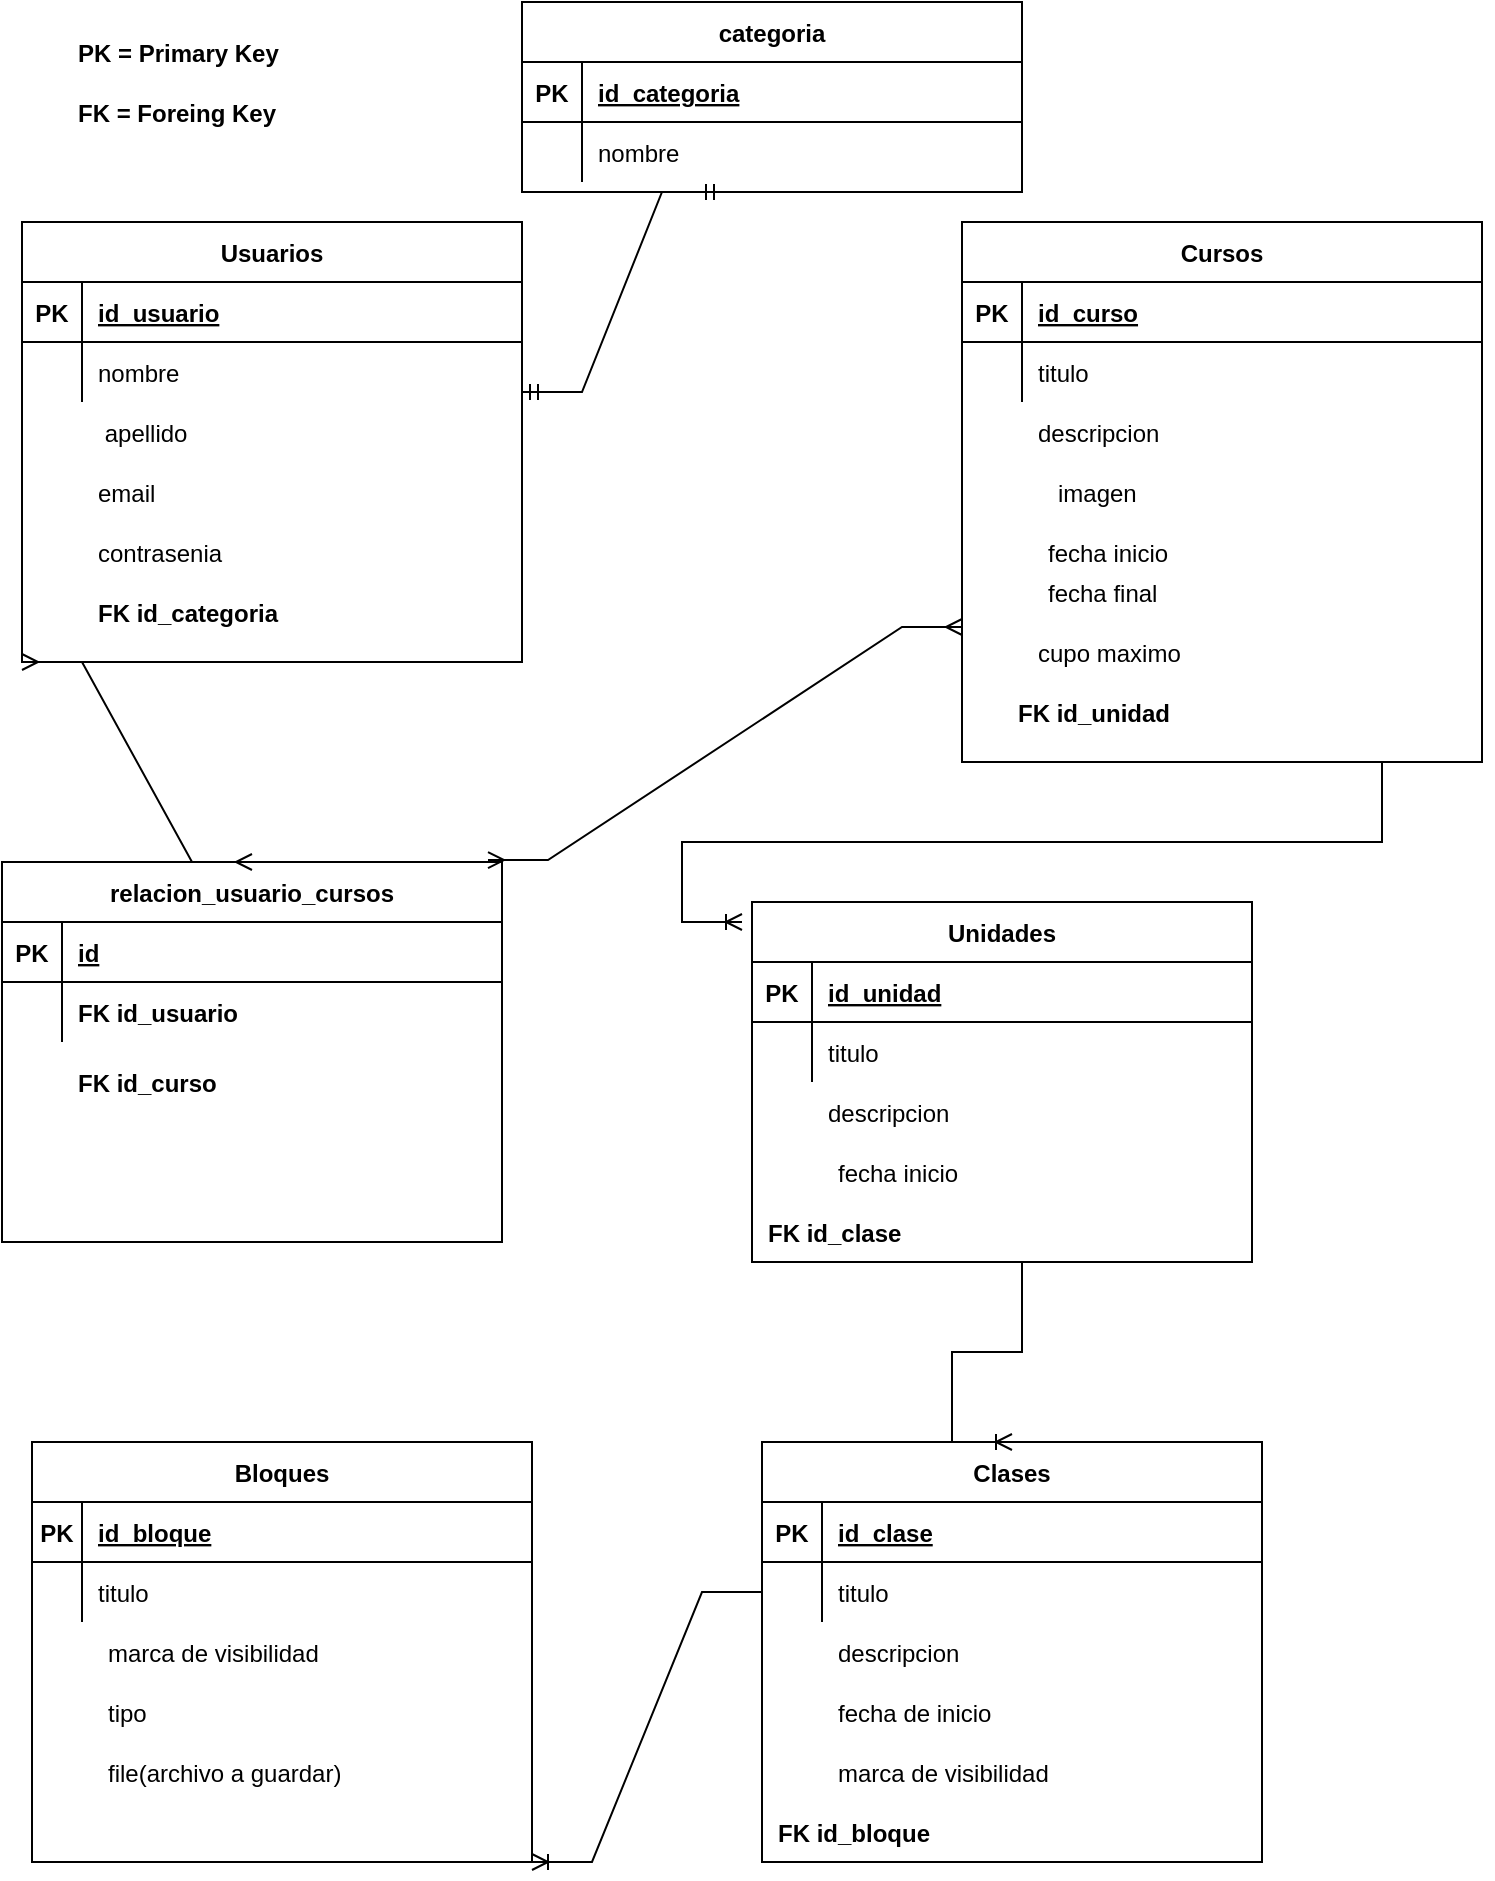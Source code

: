 <mxfile version="16.0.0" type="device"><diagram id="R2lEEEUBdFMjLlhIrx00" name="Page-1"><mxGraphModel dx="1422" dy="808" grid="1" gridSize="10" guides="1" tooltips="1" connect="1" arrows="1" fold="1" page="1" pageScale="1" pageWidth="1100" pageHeight="850" math="0" shadow="0" extFonts="Permanent Marker^https://fonts.googleapis.com/css?family=Permanent+Marker"><root><mxCell id="0"/><mxCell id="1" parent="0"/><mxCell id="C-vyLk0tnHw3VtMMgP7b-23" value="Usuarios" style="shape=table;startSize=30;container=1;collapsible=1;childLayout=tableLayout;fixedRows=1;rowLines=0;fontStyle=1;align=center;resizeLast=1;" parent="1" vertex="1"><mxGeometry x="100" y="110" width="250" height="220" as="geometry"/></mxCell><mxCell id="C-vyLk0tnHw3VtMMgP7b-24" value="" style="shape=partialRectangle;collapsible=0;dropTarget=0;pointerEvents=0;fillColor=none;points=[[0,0.5],[1,0.5]];portConstraint=eastwest;top=0;left=0;right=0;bottom=1;" parent="C-vyLk0tnHw3VtMMgP7b-23" vertex="1"><mxGeometry y="30" width="250" height="30" as="geometry"/></mxCell><mxCell id="C-vyLk0tnHw3VtMMgP7b-25" value="PK" style="shape=partialRectangle;overflow=hidden;connectable=0;fillColor=none;top=0;left=0;bottom=0;right=0;fontStyle=1;" parent="C-vyLk0tnHw3VtMMgP7b-24" vertex="1"><mxGeometry width="30" height="30" as="geometry"><mxRectangle width="30" height="30" as="alternateBounds"/></mxGeometry></mxCell><mxCell id="C-vyLk0tnHw3VtMMgP7b-26" value="id_usuario" style="shape=partialRectangle;overflow=hidden;connectable=0;fillColor=none;top=0;left=0;bottom=0;right=0;align=left;spacingLeft=6;fontStyle=5;" parent="C-vyLk0tnHw3VtMMgP7b-24" vertex="1"><mxGeometry x="30" width="220" height="30" as="geometry"><mxRectangle width="220" height="30" as="alternateBounds"/></mxGeometry></mxCell><mxCell id="C-vyLk0tnHw3VtMMgP7b-27" value="" style="shape=partialRectangle;collapsible=0;dropTarget=0;pointerEvents=0;fillColor=none;points=[[0,0.5],[1,0.5]];portConstraint=eastwest;top=0;left=0;right=0;bottom=0;" parent="C-vyLk0tnHw3VtMMgP7b-23" vertex="1"><mxGeometry y="60" width="250" height="30" as="geometry"/></mxCell><mxCell id="C-vyLk0tnHw3VtMMgP7b-28" value="" style="shape=partialRectangle;overflow=hidden;connectable=0;fillColor=none;top=0;left=0;bottom=0;right=0;" parent="C-vyLk0tnHw3VtMMgP7b-27" vertex="1"><mxGeometry width="30" height="30" as="geometry"><mxRectangle width="30" height="30" as="alternateBounds"/></mxGeometry></mxCell><mxCell id="C-vyLk0tnHw3VtMMgP7b-29" value="nombre" style="shape=partialRectangle;overflow=hidden;connectable=0;fillColor=none;top=0;left=0;bottom=0;right=0;align=left;spacingLeft=6;" parent="C-vyLk0tnHw3VtMMgP7b-27" vertex="1"><mxGeometry x="30" width="220" height="30" as="geometry"><mxRectangle width="220" height="30" as="alternateBounds"/></mxGeometry></mxCell><mxCell id="GZ4Bu3WSE7GKZQQgEDDa-1" value="" style="shape=partialRectangle;collapsible=0;dropTarget=0;pointerEvents=0;fillColor=none;points=[[0,0.5],[1,0.5]];portConstraint=eastwest;top=0;left=0;right=0;bottom=0;" vertex="1" parent="1"><mxGeometry x="130" y="200" width="250" height="30" as="geometry"/></mxCell><mxCell id="GZ4Bu3WSE7GKZQQgEDDa-2" value="" style="shape=partialRectangle;overflow=hidden;connectable=0;fillColor=none;top=0;left=0;bottom=0;right=0;" vertex="1" parent="GZ4Bu3WSE7GKZQQgEDDa-1"><mxGeometry width="30" height="30" as="geometry"><mxRectangle width="30" height="30" as="alternateBounds"/></mxGeometry></mxCell><mxCell id="GZ4Bu3WSE7GKZQQgEDDa-3" value="          apellido" style="shape=partialRectangle;overflow=hidden;connectable=0;fillColor=none;top=0;left=0;bottom=0;right=0;align=left;spacingLeft=6;" vertex="1" parent="GZ4Bu3WSE7GKZQQgEDDa-1"><mxGeometry x="-30" width="220" height="30" as="geometry"><mxRectangle width="220" height="30" as="alternateBounds"/></mxGeometry></mxCell><mxCell id="GZ4Bu3WSE7GKZQQgEDDa-4" value="" style="shape=partialRectangle;collapsible=0;dropTarget=0;pointerEvents=0;fillColor=none;points=[[0,0.5],[1,0.5]];portConstraint=eastwest;top=0;left=0;right=0;bottom=0;" vertex="1" parent="1"><mxGeometry x="100" y="230" width="250" height="30" as="geometry"/></mxCell><mxCell id="GZ4Bu3WSE7GKZQQgEDDa-5" value="" style="shape=partialRectangle;overflow=hidden;connectable=0;fillColor=none;top=0;left=0;bottom=0;right=0;" vertex="1" parent="GZ4Bu3WSE7GKZQQgEDDa-4"><mxGeometry width="30" height="30" as="geometry"><mxRectangle width="30" height="30" as="alternateBounds"/></mxGeometry></mxCell><mxCell id="GZ4Bu3WSE7GKZQQgEDDa-6" value="email" style="shape=partialRectangle;overflow=hidden;connectable=0;fillColor=none;top=0;left=0;bottom=0;right=0;align=left;spacingLeft=6;" vertex="1" parent="GZ4Bu3WSE7GKZQQgEDDa-4"><mxGeometry x="30" width="220" height="30" as="geometry"><mxRectangle width="220" height="30" as="alternateBounds"/></mxGeometry></mxCell><mxCell id="GZ4Bu3WSE7GKZQQgEDDa-7" value="" style="shape=partialRectangle;collapsible=0;dropTarget=0;pointerEvents=0;fillColor=none;points=[[0,0.5],[1,0.5]];portConstraint=eastwest;top=0;left=0;right=0;bottom=0;" vertex="1" parent="1"><mxGeometry x="190" y="290" width="250" height="30" as="geometry"/></mxCell><mxCell id="GZ4Bu3WSE7GKZQQgEDDa-8" value="" style="shape=partialRectangle;overflow=hidden;connectable=0;fillColor=none;top=0;left=0;bottom=0;right=0;" vertex="1" parent="GZ4Bu3WSE7GKZQQgEDDa-7"><mxGeometry width="30" height="30" as="geometry"><mxRectangle width="30" height="30" as="alternateBounds"/></mxGeometry></mxCell><mxCell id="GZ4Bu3WSE7GKZQQgEDDa-9" value="contrasenia" style="shape=partialRectangle;overflow=hidden;connectable=0;fillColor=none;top=0;left=0;bottom=0;right=0;align=left;spacingLeft=6;" vertex="1" parent="1"><mxGeometry x="130" y="260" width="220" height="30" as="geometry"><mxRectangle width="220" height="30" as="alternateBounds"/></mxGeometry></mxCell><mxCell id="GZ4Bu3WSE7GKZQQgEDDa-10" value="" style="shape=partialRectangle;collapsible=0;dropTarget=0;pointerEvents=0;fillColor=none;points=[[0,0.5],[1,0.5]];portConstraint=eastwest;top=0;left=0;right=0;bottom=0;" vertex="1" parent="1"><mxGeometry x="100" y="290" width="250" height="30" as="geometry"/></mxCell><mxCell id="GZ4Bu3WSE7GKZQQgEDDa-11" value="" style="shape=partialRectangle;overflow=hidden;connectable=0;fillColor=none;top=0;left=0;bottom=0;right=0;" vertex="1" parent="GZ4Bu3WSE7GKZQQgEDDa-10"><mxGeometry width="30" height="30" as="geometry"><mxRectangle width="30" height="30" as="alternateBounds"/></mxGeometry></mxCell><mxCell id="GZ4Bu3WSE7GKZQQgEDDa-12" value="FK id_categoria" style="shape=partialRectangle;overflow=hidden;connectable=0;fillColor=none;top=0;left=0;bottom=0;right=0;align=left;spacingLeft=6;fontStyle=1" vertex="1" parent="GZ4Bu3WSE7GKZQQgEDDa-10"><mxGeometry x="30" width="220" height="30" as="geometry"><mxRectangle width="220" height="30" as="alternateBounds"/></mxGeometry></mxCell><mxCell id="GZ4Bu3WSE7GKZQQgEDDa-13" value="Cursos" style="shape=table;startSize=30;container=1;collapsible=1;childLayout=tableLayout;fixedRows=1;rowLines=0;fontStyle=1;align=center;resizeLast=1;" vertex="1" parent="1"><mxGeometry x="570" y="110" width="260" height="270" as="geometry"/></mxCell><mxCell id="GZ4Bu3WSE7GKZQQgEDDa-14" value="" style="shape=partialRectangle;collapsible=0;dropTarget=0;pointerEvents=0;fillColor=none;points=[[0,0.5],[1,0.5]];portConstraint=eastwest;top=0;left=0;right=0;bottom=1;" vertex="1" parent="GZ4Bu3WSE7GKZQQgEDDa-13"><mxGeometry y="30" width="260" height="30" as="geometry"/></mxCell><mxCell id="GZ4Bu3WSE7GKZQQgEDDa-15" value="PK" style="shape=partialRectangle;overflow=hidden;connectable=0;fillColor=none;top=0;left=0;bottom=0;right=0;fontStyle=1;" vertex="1" parent="GZ4Bu3WSE7GKZQQgEDDa-14"><mxGeometry width="30" height="30" as="geometry"><mxRectangle width="30" height="30" as="alternateBounds"/></mxGeometry></mxCell><mxCell id="GZ4Bu3WSE7GKZQQgEDDa-16" value="id_curso" style="shape=partialRectangle;overflow=hidden;connectable=0;fillColor=none;top=0;left=0;bottom=0;right=0;align=left;spacingLeft=6;fontStyle=5;" vertex="1" parent="GZ4Bu3WSE7GKZQQgEDDa-14"><mxGeometry x="30" width="230" height="30" as="geometry"><mxRectangle width="230" height="30" as="alternateBounds"/></mxGeometry></mxCell><mxCell id="GZ4Bu3WSE7GKZQQgEDDa-17" value="" style="shape=partialRectangle;collapsible=0;dropTarget=0;pointerEvents=0;fillColor=none;points=[[0,0.5],[1,0.5]];portConstraint=eastwest;top=0;left=0;right=0;bottom=0;" vertex="1" parent="GZ4Bu3WSE7GKZQQgEDDa-13"><mxGeometry y="60" width="260" height="30" as="geometry"/></mxCell><mxCell id="GZ4Bu3WSE7GKZQQgEDDa-18" value="" style="shape=partialRectangle;overflow=hidden;connectable=0;fillColor=none;top=0;left=0;bottom=0;right=0;" vertex="1" parent="GZ4Bu3WSE7GKZQQgEDDa-17"><mxGeometry width="30" height="30" as="geometry"><mxRectangle width="30" height="30" as="alternateBounds"/></mxGeometry></mxCell><mxCell id="GZ4Bu3WSE7GKZQQgEDDa-19" value="titulo" style="shape=partialRectangle;overflow=hidden;connectable=0;fillColor=none;top=0;left=0;bottom=0;right=0;align=left;spacingLeft=6;" vertex="1" parent="GZ4Bu3WSE7GKZQQgEDDa-17"><mxGeometry x="30" width="230" height="30" as="geometry"><mxRectangle width="230" height="30" as="alternateBounds"/></mxGeometry></mxCell><mxCell id="GZ4Bu3WSE7GKZQQgEDDa-20" value="descripcion" style="shape=partialRectangle;overflow=hidden;connectable=0;fillColor=none;top=0;left=0;bottom=0;right=0;align=left;spacingLeft=6;" vertex="1" parent="1"><mxGeometry x="600" y="200" width="220" height="30" as="geometry"><mxRectangle width="220" height="30" as="alternateBounds"/></mxGeometry></mxCell><mxCell id="GZ4Bu3WSE7GKZQQgEDDa-21" value="imagen" style="shape=partialRectangle;overflow=hidden;connectable=0;fillColor=none;top=0;left=0;bottom=0;right=0;align=left;spacingLeft=6;" vertex="1" parent="1"><mxGeometry x="610" y="230" width="220" height="30" as="geometry"><mxRectangle width="220" height="30" as="alternateBounds"/></mxGeometry></mxCell><mxCell id="GZ4Bu3WSE7GKZQQgEDDa-22" value="fecha inicio" style="shape=partialRectangle;overflow=hidden;connectable=0;fillColor=none;top=0;left=0;bottom=0;right=0;align=left;spacingLeft=6;" vertex="1" parent="1"><mxGeometry x="605" y="260" width="230" height="30" as="geometry"><mxRectangle width="220" height="30" as="alternateBounds"/></mxGeometry></mxCell><mxCell id="GZ4Bu3WSE7GKZQQgEDDa-23" value="fecha final" style="shape=partialRectangle;overflow=hidden;connectable=0;fillColor=none;top=0;left=0;bottom=0;right=0;align=left;spacingLeft=6;" vertex="1" parent="1"><mxGeometry x="605" y="280" width="220" height="30" as="geometry"><mxRectangle width="220" height="30" as="alternateBounds"/></mxGeometry></mxCell><mxCell id="GZ4Bu3WSE7GKZQQgEDDa-24" value="cupo maximo" style="shape=partialRectangle;overflow=hidden;connectable=0;fillColor=none;top=0;left=0;bottom=0;right=0;align=left;spacingLeft=6;" vertex="1" parent="1"><mxGeometry x="600" y="310" width="220" height="30" as="geometry"><mxRectangle width="220" height="30" as="alternateBounds"/></mxGeometry></mxCell><mxCell id="GZ4Bu3WSE7GKZQQgEDDa-25" value="Unidades" style="shape=table;startSize=30;container=1;collapsible=1;childLayout=tableLayout;fixedRows=1;rowLines=0;fontStyle=1;align=center;resizeLast=1;" vertex="1" parent="1"><mxGeometry x="465" y="450" width="250" height="180" as="geometry"/></mxCell><mxCell id="GZ4Bu3WSE7GKZQQgEDDa-26" value="" style="shape=partialRectangle;collapsible=0;dropTarget=0;pointerEvents=0;fillColor=none;points=[[0,0.5],[1,0.5]];portConstraint=eastwest;top=0;left=0;right=0;bottom=1;" vertex="1" parent="GZ4Bu3WSE7GKZQQgEDDa-25"><mxGeometry y="30" width="250" height="30" as="geometry"/></mxCell><mxCell id="GZ4Bu3WSE7GKZQQgEDDa-27" value="PK" style="shape=partialRectangle;overflow=hidden;connectable=0;fillColor=none;top=0;left=0;bottom=0;right=0;fontStyle=1;" vertex="1" parent="GZ4Bu3WSE7GKZQQgEDDa-26"><mxGeometry width="30" height="30" as="geometry"><mxRectangle width="30" height="30" as="alternateBounds"/></mxGeometry></mxCell><mxCell id="GZ4Bu3WSE7GKZQQgEDDa-28" value="id_unidad" style="shape=partialRectangle;overflow=hidden;connectable=0;fillColor=none;top=0;left=0;bottom=0;right=0;align=left;spacingLeft=6;fontStyle=5;" vertex="1" parent="GZ4Bu3WSE7GKZQQgEDDa-26"><mxGeometry x="30" width="220" height="30" as="geometry"><mxRectangle width="220" height="30" as="alternateBounds"/></mxGeometry></mxCell><mxCell id="GZ4Bu3WSE7GKZQQgEDDa-29" value="" style="shape=partialRectangle;collapsible=0;dropTarget=0;pointerEvents=0;fillColor=none;points=[[0,0.5],[1,0.5]];portConstraint=eastwest;top=0;left=0;right=0;bottom=0;" vertex="1" parent="GZ4Bu3WSE7GKZQQgEDDa-25"><mxGeometry y="60" width="250" height="30" as="geometry"/></mxCell><mxCell id="GZ4Bu3WSE7GKZQQgEDDa-30" value="" style="shape=partialRectangle;overflow=hidden;connectable=0;fillColor=none;top=0;left=0;bottom=0;right=0;" vertex="1" parent="GZ4Bu3WSE7GKZQQgEDDa-29"><mxGeometry width="30" height="30" as="geometry"><mxRectangle width="30" height="30" as="alternateBounds"/></mxGeometry></mxCell><mxCell id="GZ4Bu3WSE7GKZQQgEDDa-31" value="titulo" style="shape=partialRectangle;overflow=hidden;connectable=0;fillColor=none;top=0;left=0;bottom=0;right=0;align=left;spacingLeft=6;" vertex="1" parent="GZ4Bu3WSE7GKZQQgEDDa-29"><mxGeometry x="30" width="220" height="30" as="geometry"><mxRectangle width="220" height="30" as="alternateBounds"/></mxGeometry></mxCell><mxCell id="GZ4Bu3WSE7GKZQQgEDDa-32" value="descripcion" style="shape=partialRectangle;overflow=hidden;connectable=0;fillColor=none;top=0;left=0;bottom=0;right=0;align=left;spacingLeft=6;" vertex="1" parent="1"><mxGeometry x="495" y="540" width="220" height="30" as="geometry"><mxRectangle width="220" height="30" as="alternateBounds"/></mxGeometry></mxCell><mxCell id="GZ4Bu3WSE7GKZQQgEDDa-33" value="fecha inicio" style="shape=partialRectangle;overflow=hidden;connectable=0;fillColor=none;top=0;left=0;bottom=0;right=0;align=left;spacingLeft=6;" vertex="1" parent="1"><mxGeometry x="500" y="570" width="220" height="30" as="geometry"><mxRectangle width="220" height="30" as="alternateBounds"/></mxGeometry></mxCell><mxCell id="GZ4Bu3WSE7GKZQQgEDDa-34" value="PK = Primary Key " style="shape=partialRectangle;overflow=hidden;connectable=0;fillColor=none;top=0;left=0;bottom=0;right=0;align=left;spacingLeft=6;fontStyle=1" vertex="1" parent="1"><mxGeometry x="120" y="10" width="220" height="30" as="geometry"><mxRectangle width="220" height="30" as="alternateBounds"/></mxGeometry></mxCell><mxCell id="GZ4Bu3WSE7GKZQQgEDDa-35" value="FK = Foreing Key" style="shape=partialRectangle;overflow=hidden;connectable=0;fillColor=none;top=0;left=0;bottom=0;right=0;align=left;spacingLeft=6;fontStyle=1" vertex="1" parent="1"><mxGeometry x="120" y="40" width="220" height="30" as="geometry"><mxRectangle width="220" height="30" as="alternateBounds"/></mxGeometry></mxCell><mxCell id="GZ4Bu3WSE7GKZQQgEDDa-37" value="FK id_unidad" style="shape=partialRectangle;overflow=hidden;connectable=0;fillColor=none;top=0;left=0;bottom=0;right=0;align=left;spacingLeft=6;fontStyle=1" vertex="1" parent="1"><mxGeometry x="590" y="340" width="220" height="30" as="geometry"><mxRectangle width="220" height="30" as="alternateBounds"/></mxGeometry></mxCell><mxCell id="GZ4Bu3WSE7GKZQQgEDDa-44" value="" style="edgeStyle=entityRelationEdgeStyle;fontSize=12;html=1;endArrow=ERoneToMany;rounded=0;" edge="1" parent="1"><mxGeometry width="100" height="100" relative="1" as="geometry"><mxPoint x="750" y="380" as="sourcePoint"/><mxPoint x="460" y="460" as="targetPoint"/></mxGeometry></mxCell><mxCell id="GZ4Bu3WSE7GKZQQgEDDa-45" value="relacion_usuario_cursos" style="shape=table;startSize=30;container=1;collapsible=1;childLayout=tableLayout;fixedRows=1;rowLines=0;fontStyle=1;align=center;resizeLast=1;" vertex="1" parent="1"><mxGeometry x="90" y="430" width="250" height="190" as="geometry"/></mxCell><mxCell id="GZ4Bu3WSE7GKZQQgEDDa-46" value="" style="shape=partialRectangle;collapsible=0;dropTarget=0;pointerEvents=0;fillColor=none;points=[[0,0.5],[1,0.5]];portConstraint=eastwest;top=0;left=0;right=0;bottom=1;" vertex="1" parent="GZ4Bu3WSE7GKZQQgEDDa-45"><mxGeometry y="30" width="250" height="30" as="geometry"/></mxCell><mxCell id="GZ4Bu3WSE7GKZQQgEDDa-47" value="PK" style="shape=partialRectangle;overflow=hidden;connectable=0;fillColor=none;top=0;left=0;bottom=0;right=0;fontStyle=1;" vertex="1" parent="GZ4Bu3WSE7GKZQQgEDDa-46"><mxGeometry width="30" height="30" as="geometry"><mxRectangle width="30" height="30" as="alternateBounds"/></mxGeometry></mxCell><mxCell id="GZ4Bu3WSE7GKZQQgEDDa-48" value="id" style="shape=partialRectangle;overflow=hidden;connectable=0;fillColor=none;top=0;left=0;bottom=0;right=0;align=left;spacingLeft=6;fontStyle=5;" vertex="1" parent="GZ4Bu3WSE7GKZQQgEDDa-46"><mxGeometry x="30" width="220" height="30" as="geometry"><mxRectangle width="220" height="30" as="alternateBounds"/></mxGeometry></mxCell><mxCell id="GZ4Bu3WSE7GKZQQgEDDa-49" value="" style="shape=partialRectangle;collapsible=0;dropTarget=0;pointerEvents=0;fillColor=none;points=[[0,0.5],[1,0.5]];portConstraint=eastwest;top=0;left=0;right=0;bottom=0;" vertex="1" parent="GZ4Bu3WSE7GKZQQgEDDa-45"><mxGeometry y="60" width="250" height="30" as="geometry"/></mxCell><mxCell id="GZ4Bu3WSE7GKZQQgEDDa-50" value="" style="shape=partialRectangle;overflow=hidden;connectable=0;fillColor=none;top=0;left=0;bottom=0;right=0;" vertex="1" parent="GZ4Bu3WSE7GKZQQgEDDa-49"><mxGeometry width="30" height="30" as="geometry"><mxRectangle width="30" height="30" as="alternateBounds"/></mxGeometry></mxCell><mxCell id="GZ4Bu3WSE7GKZQQgEDDa-51" value="FK id_usuario" style="shape=partialRectangle;overflow=hidden;connectable=0;fillColor=none;top=0;left=0;bottom=0;right=0;align=left;spacingLeft=6;fontStyle=1" vertex="1" parent="GZ4Bu3WSE7GKZQQgEDDa-49"><mxGeometry x="30" width="220" height="30" as="geometry"><mxRectangle width="220" height="30" as="alternateBounds"/></mxGeometry></mxCell><mxCell id="GZ4Bu3WSE7GKZQQgEDDa-52" value="FK id_curso" style="shape=partialRectangle;overflow=hidden;connectable=0;fillColor=none;top=0;left=0;bottom=0;right=0;align=left;spacingLeft=6;fontStyle=1" vertex="1" parent="1"><mxGeometry x="120" y="525" width="220" height="30" as="geometry"><mxRectangle width="220" height="30" as="alternateBounds"/></mxGeometry></mxCell><mxCell id="GZ4Bu3WSE7GKZQQgEDDa-58" value="" style="edgeStyle=entityRelationEdgeStyle;fontSize=12;html=1;endArrow=ERmany;startArrow=ERmany;rounded=0;exitX=0.5;exitY=0;exitDx=0;exitDy=0;entryX=0;entryY=1;entryDx=0;entryDy=0;" edge="1" parent="1" source="GZ4Bu3WSE7GKZQQgEDDa-45" target="C-vyLk0tnHw3VtMMgP7b-23"><mxGeometry width="100" height="100" relative="1" as="geometry"><mxPoint x="175" y="430" as="sourcePoint"/><mxPoint x="90" y="310" as="targetPoint"/></mxGeometry></mxCell><mxCell id="GZ4Bu3WSE7GKZQQgEDDa-59" value="" style="edgeStyle=entityRelationEdgeStyle;fontSize=12;html=1;endArrow=ERmany;startArrow=ERmany;rounded=0;exitX=0.972;exitY=-0.005;exitDx=0;exitDy=0;exitPerimeter=0;entryX=0;entryY=0.75;entryDx=0;entryDy=0;" edge="1" parent="1" source="GZ4Bu3WSE7GKZQQgEDDa-45" target="GZ4Bu3WSE7GKZQQgEDDa-13"><mxGeometry width="100" height="100" relative="1" as="geometry"><mxPoint x="290" y="430" as="sourcePoint"/><mxPoint x="450" y="340" as="targetPoint"/></mxGeometry></mxCell><mxCell id="GZ4Bu3WSE7GKZQQgEDDa-60" value="Clases" style="shape=table;startSize=30;container=1;collapsible=1;childLayout=tableLayout;fixedRows=1;rowLines=0;fontStyle=1;align=center;resizeLast=1;" vertex="1" parent="1"><mxGeometry x="470" y="720" width="250" height="210" as="geometry"/></mxCell><mxCell id="GZ4Bu3WSE7GKZQQgEDDa-61" value="" style="shape=partialRectangle;collapsible=0;dropTarget=0;pointerEvents=0;fillColor=none;points=[[0,0.5],[1,0.5]];portConstraint=eastwest;top=0;left=0;right=0;bottom=1;" vertex="1" parent="GZ4Bu3WSE7GKZQQgEDDa-60"><mxGeometry y="30" width="250" height="30" as="geometry"/></mxCell><mxCell id="GZ4Bu3WSE7GKZQQgEDDa-62" value="PK" style="shape=partialRectangle;overflow=hidden;connectable=0;fillColor=none;top=0;left=0;bottom=0;right=0;fontStyle=1;" vertex="1" parent="GZ4Bu3WSE7GKZQQgEDDa-61"><mxGeometry width="30" height="30" as="geometry"><mxRectangle width="30" height="30" as="alternateBounds"/></mxGeometry></mxCell><mxCell id="GZ4Bu3WSE7GKZQQgEDDa-63" value="id_clase" style="shape=partialRectangle;overflow=hidden;connectable=0;fillColor=none;top=0;left=0;bottom=0;right=0;align=left;spacingLeft=6;fontStyle=5;" vertex="1" parent="GZ4Bu3WSE7GKZQQgEDDa-61"><mxGeometry x="30" width="220" height="30" as="geometry"><mxRectangle width="220" height="30" as="alternateBounds"/></mxGeometry></mxCell><mxCell id="GZ4Bu3WSE7GKZQQgEDDa-64" value="" style="shape=partialRectangle;collapsible=0;dropTarget=0;pointerEvents=0;fillColor=none;points=[[0,0.5],[1,0.5]];portConstraint=eastwest;top=0;left=0;right=0;bottom=0;" vertex="1" parent="GZ4Bu3WSE7GKZQQgEDDa-60"><mxGeometry y="60" width="250" height="30" as="geometry"/></mxCell><mxCell id="GZ4Bu3WSE7GKZQQgEDDa-65" value="" style="shape=partialRectangle;overflow=hidden;connectable=0;fillColor=none;top=0;left=0;bottom=0;right=0;" vertex="1" parent="GZ4Bu3WSE7GKZQQgEDDa-64"><mxGeometry width="30" height="30" as="geometry"><mxRectangle width="30" height="30" as="alternateBounds"/></mxGeometry></mxCell><mxCell id="GZ4Bu3WSE7GKZQQgEDDa-66" value="titulo" style="shape=partialRectangle;overflow=hidden;connectable=0;fillColor=none;top=0;left=0;bottom=0;right=0;align=left;spacingLeft=6;" vertex="1" parent="GZ4Bu3WSE7GKZQQgEDDa-64"><mxGeometry x="30" width="220" height="30" as="geometry"><mxRectangle width="220" height="30" as="alternateBounds"/></mxGeometry></mxCell><mxCell id="GZ4Bu3WSE7GKZQQgEDDa-67" value="descripcion" style="shape=partialRectangle;overflow=hidden;connectable=0;fillColor=none;top=0;left=0;bottom=0;right=0;align=left;spacingLeft=6;" vertex="1" parent="1"><mxGeometry x="500" y="810" width="220" height="30" as="geometry"><mxRectangle width="220" height="30" as="alternateBounds"/></mxGeometry></mxCell><mxCell id="GZ4Bu3WSE7GKZQQgEDDa-68" value="fecha de inicio" style="shape=partialRectangle;overflow=hidden;connectable=0;fillColor=none;top=0;left=0;bottom=0;right=0;align=left;spacingLeft=6;" vertex="1" parent="1"><mxGeometry x="500" y="840" width="220" height="30" as="geometry"><mxRectangle width="220" height="30" as="alternateBounds"/></mxGeometry></mxCell><mxCell id="GZ4Bu3WSE7GKZQQgEDDa-69" value="marca de visibilidad" style="shape=partialRectangle;overflow=hidden;connectable=0;fillColor=none;top=0;left=0;bottom=0;right=0;align=left;spacingLeft=6;" vertex="1" parent="1"><mxGeometry x="500" y="870" width="220" height="30" as="geometry"><mxRectangle width="220" height="30" as="alternateBounds"/></mxGeometry></mxCell><mxCell id="GZ4Bu3WSE7GKZQQgEDDa-70" value="FK id_clase" style="shape=partialRectangle;overflow=hidden;connectable=0;fillColor=none;top=0;left=0;bottom=0;right=0;align=left;spacingLeft=6;fontStyle=1" vertex="1" parent="1"><mxGeometry x="465" y="600" width="220" height="30" as="geometry"><mxRectangle width="220" height="30" as="alternateBounds"/></mxGeometry></mxCell><mxCell id="GZ4Bu3WSE7GKZQQgEDDa-71" value="FK id_bloque" style="shape=partialRectangle;overflow=hidden;connectable=0;fillColor=none;top=0;left=0;bottom=0;right=0;align=left;spacingLeft=6;fontStyle=1" vertex="1" parent="1"><mxGeometry x="470" y="900" width="220" height="30" as="geometry"><mxRectangle width="220" height="30" as="alternateBounds"/></mxGeometry></mxCell><mxCell id="GZ4Bu3WSE7GKZQQgEDDa-72" value="Bloques" style="shape=table;startSize=30;container=1;collapsible=1;childLayout=tableLayout;fixedRows=1;rowLines=0;fontStyle=1;align=center;resizeLast=1;" vertex="1" parent="1"><mxGeometry x="105" y="720" width="250" height="210" as="geometry"/></mxCell><mxCell id="GZ4Bu3WSE7GKZQQgEDDa-73" value="" style="shape=partialRectangle;collapsible=0;dropTarget=0;pointerEvents=0;fillColor=none;points=[[0,0.5],[1,0.5]];portConstraint=eastwest;top=0;left=0;right=0;bottom=1;" vertex="1" parent="GZ4Bu3WSE7GKZQQgEDDa-72"><mxGeometry y="30" width="250" height="30" as="geometry"/></mxCell><mxCell id="GZ4Bu3WSE7GKZQQgEDDa-74" value="PK" style="shape=partialRectangle;overflow=hidden;connectable=0;fillColor=none;top=0;left=0;bottom=0;right=0;fontStyle=1;" vertex="1" parent="GZ4Bu3WSE7GKZQQgEDDa-73"><mxGeometry width="25" height="30" as="geometry"><mxRectangle width="25" height="30" as="alternateBounds"/></mxGeometry></mxCell><mxCell id="GZ4Bu3WSE7GKZQQgEDDa-75" value="id_bloque" style="shape=partialRectangle;overflow=hidden;connectable=0;fillColor=none;top=0;left=0;bottom=0;right=0;align=left;spacingLeft=6;fontStyle=5;" vertex="1" parent="GZ4Bu3WSE7GKZQQgEDDa-73"><mxGeometry x="25" width="225" height="30" as="geometry"><mxRectangle width="225" height="30" as="alternateBounds"/></mxGeometry></mxCell><mxCell id="GZ4Bu3WSE7GKZQQgEDDa-76" value="" style="shape=partialRectangle;collapsible=0;dropTarget=0;pointerEvents=0;fillColor=none;points=[[0,0.5],[1,0.5]];portConstraint=eastwest;top=0;left=0;right=0;bottom=0;" vertex="1" parent="GZ4Bu3WSE7GKZQQgEDDa-72"><mxGeometry y="60" width="250" height="30" as="geometry"/></mxCell><mxCell id="GZ4Bu3WSE7GKZQQgEDDa-77" value="" style="shape=partialRectangle;overflow=hidden;connectable=0;fillColor=none;top=0;left=0;bottom=0;right=0;" vertex="1" parent="GZ4Bu3WSE7GKZQQgEDDa-76"><mxGeometry width="25" height="30" as="geometry"><mxRectangle width="25" height="30" as="alternateBounds"/></mxGeometry></mxCell><mxCell id="GZ4Bu3WSE7GKZQQgEDDa-78" value="titulo" style="shape=partialRectangle;overflow=hidden;connectable=0;fillColor=none;top=0;left=0;bottom=0;right=0;align=left;spacingLeft=6;" vertex="1" parent="GZ4Bu3WSE7GKZQQgEDDa-76"><mxGeometry x="25" width="225" height="30" as="geometry"><mxRectangle width="225" height="30" as="alternateBounds"/></mxGeometry></mxCell><mxCell id="GZ4Bu3WSE7GKZQQgEDDa-79" value="marca de visibilidad" style="shape=partialRectangle;overflow=hidden;connectable=0;fillColor=none;top=0;left=0;bottom=0;right=0;align=left;spacingLeft=6;" vertex="1" parent="1"><mxGeometry x="135" y="810" width="220" height="30" as="geometry"><mxRectangle width="220" height="30" as="alternateBounds"/></mxGeometry></mxCell><mxCell id="GZ4Bu3WSE7GKZQQgEDDa-80" value="tipo" style="shape=partialRectangle;overflow=hidden;connectable=0;fillColor=none;top=0;left=0;bottom=0;right=0;align=left;spacingLeft=6;" vertex="1" parent="1"><mxGeometry x="135" y="840" width="220" height="30" as="geometry"><mxRectangle width="220" height="30" as="alternateBounds"/></mxGeometry></mxCell><mxCell id="GZ4Bu3WSE7GKZQQgEDDa-81" value="file(archivo a guardar)" style="shape=partialRectangle;overflow=hidden;connectable=0;fillColor=none;top=0;left=0;bottom=0;right=0;align=left;spacingLeft=6;" vertex="1" parent="1"><mxGeometry x="135" y="870" width="220" height="30" as="geometry"><mxRectangle width="220" height="30" as="alternateBounds"/></mxGeometry></mxCell><mxCell id="GZ4Bu3WSE7GKZQQgEDDa-82" value="" style="edgeStyle=entityRelationEdgeStyle;fontSize=12;html=1;endArrow=ERoneToMany;rounded=0;exitX=0;exitY=0.5;exitDx=0;exitDy=0;entryX=1;entryY=1;entryDx=0;entryDy=0;" edge="1" parent="1" source="GZ4Bu3WSE7GKZQQgEDDa-64" target="GZ4Bu3WSE7GKZQQgEDDa-72"><mxGeometry width="100" height="100" relative="1" as="geometry"><mxPoint x="470" y="840" as="sourcePoint"/><mxPoint x="400" y="1050" as="targetPoint"/></mxGeometry></mxCell><mxCell id="GZ4Bu3WSE7GKZQQgEDDa-83" value="" style="edgeStyle=entityRelationEdgeStyle;fontSize=12;html=1;endArrow=ERoneToMany;rounded=0;entryX=0.5;entryY=0;entryDx=0;entryDy=0;" edge="1" parent="1" target="GZ4Bu3WSE7GKZQQgEDDa-60"><mxGeometry width="100" height="100" relative="1" as="geometry"><mxPoint x="570" y="630" as="sourcePoint"/><mxPoint x="460" y="730" as="targetPoint"/></mxGeometry></mxCell><mxCell id="GZ4Bu3WSE7GKZQQgEDDa-84" value="categoria" style="shape=table;startSize=30;container=1;collapsible=1;childLayout=tableLayout;fixedRows=1;rowLines=0;fontStyle=1;align=center;resizeLast=1;" vertex="1" parent="1"><mxGeometry x="350" width="250" height="95" as="geometry"/></mxCell><mxCell id="GZ4Bu3WSE7GKZQQgEDDa-85" value="" style="shape=partialRectangle;collapsible=0;dropTarget=0;pointerEvents=0;fillColor=none;points=[[0,0.5],[1,0.5]];portConstraint=eastwest;top=0;left=0;right=0;bottom=1;" vertex="1" parent="GZ4Bu3WSE7GKZQQgEDDa-84"><mxGeometry y="30" width="250" height="30" as="geometry"/></mxCell><mxCell id="GZ4Bu3WSE7GKZQQgEDDa-86" value="PK" style="shape=partialRectangle;overflow=hidden;connectable=0;fillColor=none;top=0;left=0;bottom=0;right=0;fontStyle=1;" vertex="1" parent="GZ4Bu3WSE7GKZQQgEDDa-85"><mxGeometry width="30" height="30" as="geometry"><mxRectangle width="30" height="30" as="alternateBounds"/></mxGeometry></mxCell><mxCell id="GZ4Bu3WSE7GKZQQgEDDa-87" value="id_categoria" style="shape=partialRectangle;overflow=hidden;connectable=0;fillColor=none;top=0;left=0;bottom=0;right=0;align=left;spacingLeft=6;fontStyle=5;" vertex="1" parent="GZ4Bu3WSE7GKZQQgEDDa-85"><mxGeometry x="30" width="220" height="30" as="geometry"><mxRectangle width="220" height="30" as="alternateBounds"/></mxGeometry></mxCell><mxCell id="GZ4Bu3WSE7GKZQQgEDDa-88" value="" style="shape=partialRectangle;collapsible=0;dropTarget=0;pointerEvents=0;fillColor=none;points=[[0,0.5],[1,0.5]];portConstraint=eastwest;top=0;left=0;right=0;bottom=0;" vertex="1" parent="GZ4Bu3WSE7GKZQQgEDDa-84"><mxGeometry y="60" width="250" height="30" as="geometry"/></mxCell><mxCell id="GZ4Bu3WSE7GKZQQgEDDa-89" value="" style="shape=partialRectangle;overflow=hidden;connectable=0;fillColor=none;top=0;left=0;bottom=0;right=0;" vertex="1" parent="GZ4Bu3WSE7GKZQQgEDDa-88"><mxGeometry width="30" height="30" as="geometry"><mxRectangle width="30" height="30" as="alternateBounds"/></mxGeometry></mxCell><mxCell id="GZ4Bu3WSE7GKZQQgEDDa-90" value="nombre" style="shape=partialRectangle;overflow=hidden;connectable=0;fillColor=none;top=0;left=0;bottom=0;right=0;align=left;spacingLeft=6;" vertex="1" parent="GZ4Bu3WSE7GKZQQgEDDa-88"><mxGeometry x="30" width="220" height="30" as="geometry"><mxRectangle width="220" height="30" as="alternateBounds"/></mxGeometry></mxCell><mxCell id="GZ4Bu3WSE7GKZQQgEDDa-92" value="" style="edgeStyle=entityRelationEdgeStyle;fontSize=12;html=1;endArrow=ERmandOne;startArrow=ERmandOne;rounded=0;" edge="1" parent="1"><mxGeometry width="100" height="100" relative="1" as="geometry"><mxPoint x="350" y="195" as="sourcePoint"/><mxPoint x="450" y="95" as="targetPoint"/></mxGeometry></mxCell></root></mxGraphModel></diagram></mxfile>